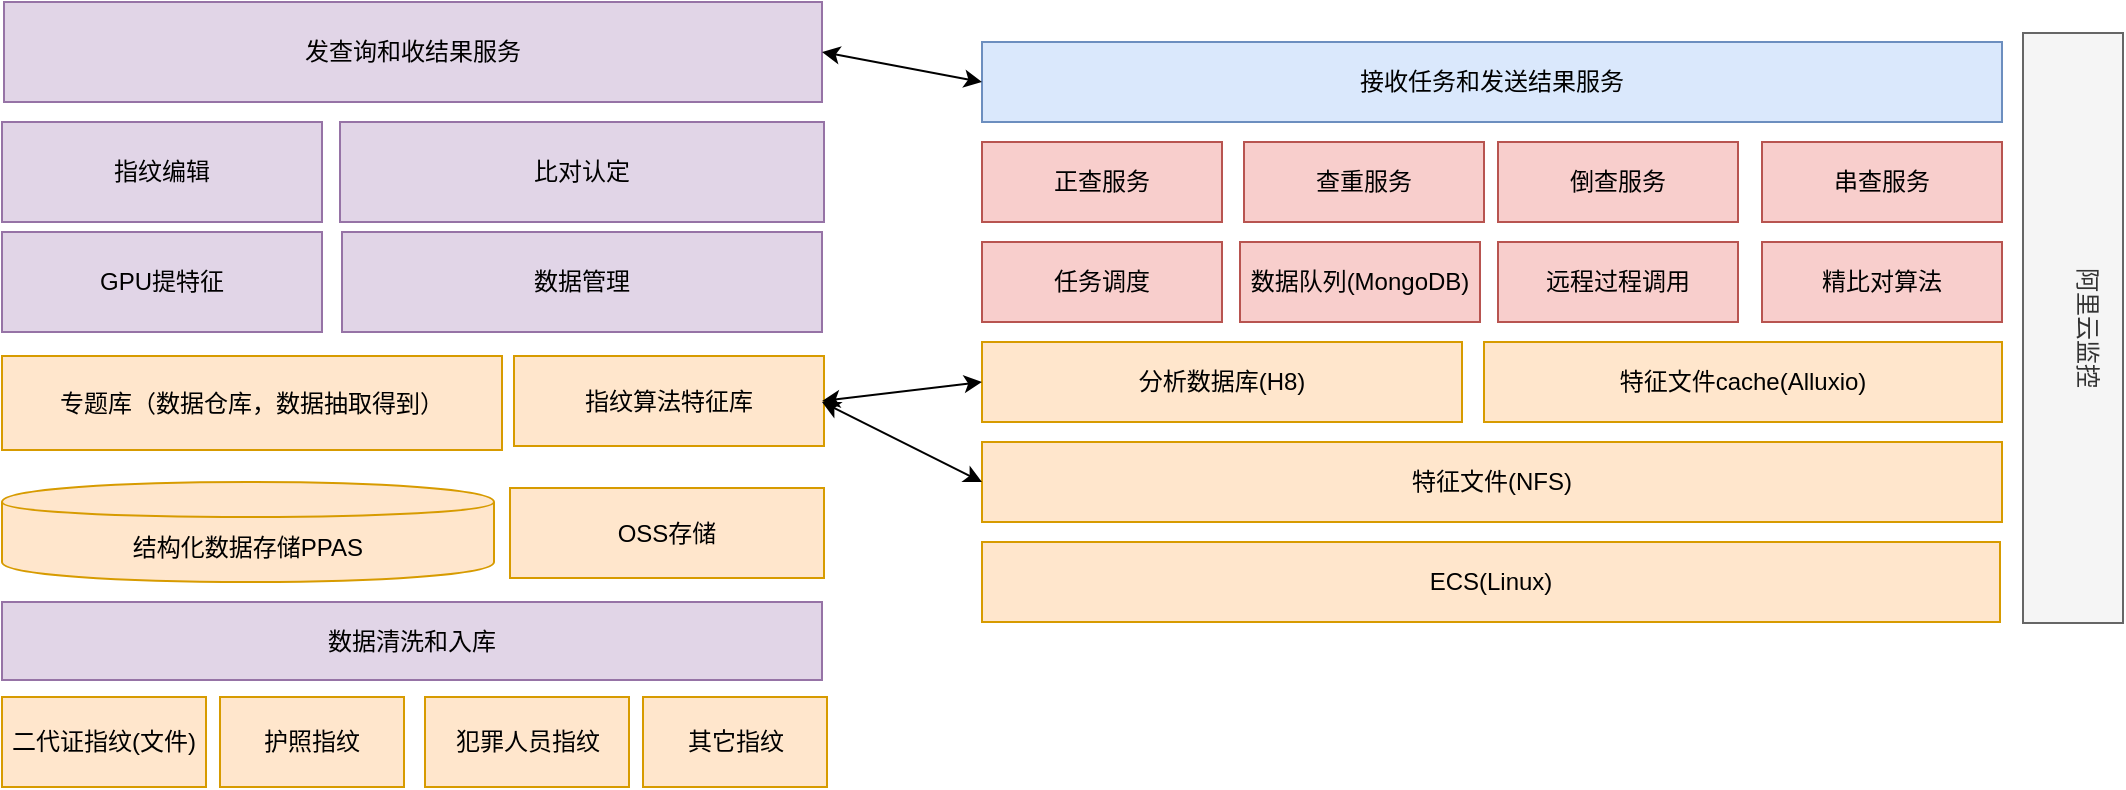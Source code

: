 <mxfile version="10.6.7" type="github"><diagram id="0JF_6vcvVq2uVW6Ly7bd" name="Page-1"><mxGraphModel dx="758" dy="414" grid="1" gridSize="10" guides="1" tooltips="1" connect="1" arrows="1" fold="1" page="1" pageScale="1" pageWidth="1169" pageHeight="1654" math="0" shadow="0"><root><mxCell id="0"/><mxCell id="1" parent="0"/><mxCell id="u5JKlpqk_BJtgDLQV8ew-1" value="ECS(Linux)" style="rounded=0;whiteSpace=wrap;html=1;fillColor=#ffe6cc;strokeColor=#d79b00;" parent="1" vertex="1"><mxGeometry x="630" y="760" width="509" height="40" as="geometry"/></mxCell><mxCell id="u5JKlpqk_BJtgDLQV8ew-8" value="任务调度" style="rounded=0;whiteSpace=wrap;html=1;fillColor=#f8cecc;strokeColor=#b85450;" parent="1" vertex="1"><mxGeometry x="630" y="610" width="120" height="40" as="geometry"/></mxCell><mxCell id="u5JKlpqk_BJtgDLQV8ew-9" value="特征文件(NFS)" style="rounded=0;whiteSpace=wrap;html=1;fillColor=#ffe6cc;strokeColor=#d79b00;" parent="1" vertex="1"><mxGeometry x="630" y="710" width="510" height="40" as="geometry"/></mxCell><mxCell id="u5JKlpqk_BJtgDLQV8ew-13" value="数据管理" style="rounded=0;whiteSpace=wrap;html=1;fillColor=#e1d5e7;strokeColor=#9673a6;" parent="1" vertex="1"><mxGeometry x="310" y="605" width="240" height="50" as="geometry"/></mxCell><mxCell id="u5JKlpqk_BJtgDLQV8ew-14" value="接收任务和发送结果服务" style="rounded=0;whiteSpace=wrap;html=1;fillColor=#dae8fc;strokeColor=#6c8ebf;" parent="1" vertex="1"><mxGeometry x="630" y="510" width="510" height="40" as="geometry"/></mxCell><mxCell id="u5JKlpqk_BJtgDLQV8ew-16" value="阿里云监控&lt;br&gt;&lt;br&gt;" style="rounded=0;whiteSpace=wrap;html=1;rotation=90;fillColor=#f5f5f5;strokeColor=#666666;fontColor=#333333;" parent="1" vertex="1"><mxGeometry x="1028" y="628" width="295" height="50" as="geometry"/></mxCell><mxCell id="u5JKlpqk_BJtgDLQV8ew-18" value="指纹编辑" style="rounded=0;whiteSpace=wrap;html=1;fillColor=#e1d5e7;strokeColor=#9673a6;" parent="1" vertex="1"><mxGeometry x="140" y="550" width="160" height="50" as="geometry"/></mxCell><mxCell id="u5JKlpqk_BJtgDLQV8ew-19" value="比对认定" style="rounded=0;whiteSpace=wrap;html=1;fillColor=#e1d5e7;strokeColor=#9673a6;" parent="1" vertex="1"><mxGeometry x="309" y="550" width="242" height="50" as="geometry"/></mxCell><mxCell id="u5JKlpqk_BJtgDLQV8ew-20" value="GPU提特征" style="rounded=0;whiteSpace=wrap;html=1;fillColor=#e1d5e7;strokeColor=#9673a6;" parent="1" vertex="1"><mxGeometry x="140" y="605" width="160" height="50" as="geometry"/></mxCell><mxCell id="suld9z6TnRazsA1iorUP-1" value="特征文件cache(Alluxio)" style="rounded=0;whiteSpace=wrap;html=1;fillColor=#ffe6cc;strokeColor=#d79b00;" vertex="1" parent="1"><mxGeometry x="881" y="660" width="259" height="40" as="geometry"/></mxCell><mxCell id="suld9z6TnRazsA1iorUP-2" value="结构化数据存储PPAS" style="shape=cylinder;whiteSpace=wrap;html=1;boundedLbl=1;backgroundOutline=1;fillColor=#ffe6cc;strokeColor=#d79b00;" vertex="1" parent="1"><mxGeometry x="140" y="730" width="246" height="50" as="geometry"/></mxCell><mxCell id="suld9z6TnRazsA1iorUP-5" value="OSS存储" style="rounded=0;whiteSpace=wrap;html=1;fillColor=#ffe6cc;strokeColor=#d79b00;" vertex="1" parent="1"><mxGeometry x="394" y="733" width="157" height="45" as="geometry"/></mxCell><mxCell id="suld9z6TnRazsA1iorUP-6" value="分析数据库(H8)" style="rounded=0;whiteSpace=wrap;html=1;fillColor=#ffe6cc;strokeColor=#d79b00;" vertex="1" parent="1"><mxGeometry x="630" y="660" width="240" height="40" as="geometry"/></mxCell><mxCell id="suld9z6TnRazsA1iorUP-9" value="专题库（数据仓库，数据抽取得到）" style="rounded=0;whiteSpace=wrap;html=1;fillColor=#ffe6cc;strokeColor=#d79b00;" vertex="1" parent="1"><mxGeometry x="140" y="667" width="250" height="47" as="geometry"/></mxCell><mxCell id="suld9z6TnRazsA1iorUP-12" value="数据队列(MongoDB)" style="rounded=0;whiteSpace=wrap;html=1;fillColor=#f8cecc;strokeColor=#b85450;" vertex="1" parent="1"><mxGeometry x="759" y="610" width="120" height="40" as="geometry"/></mxCell><mxCell id="suld9z6TnRazsA1iorUP-13" value="远程过程调用" style="rounded=0;whiteSpace=wrap;html=1;fillColor=#f8cecc;strokeColor=#b85450;" vertex="1" parent="1"><mxGeometry x="888" y="610" width="120" height="40" as="geometry"/></mxCell><mxCell id="suld9z6TnRazsA1iorUP-14" value="精比对算法" style="rounded=0;whiteSpace=wrap;html=1;fillColor=#f8cecc;strokeColor=#b85450;" vertex="1" parent="1"><mxGeometry x="1020" y="610" width="120" height="40" as="geometry"/></mxCell><mxCell id="suld9z6TnRazsA1iorUP-17" value="正查服务" style="rounded=0;whiteSpace=wrap;html=1;fillColor=#f8cecc;strokeColor=#b85450;" vertex="1" parent="1"><mxGeometry x="630" y="560" width="120" height="40" as="geometry"/></mxCell><mxCell id="suld9z6TnRazsA1iorUP-18" value="查重服务" style="rounded=0;whiteSpace=wrap;html=1;fillColor=#f8cecc;strokeColor=#b85450;" vertex="1" parent="1"><mxGeometry x="761" y="560" width="120" height="40" as="geometry"/></mxCell><mxCell id="suld9z6TnRazsA1iorUP-19" value="倒查服务" style="rounded=0;whiteSpace=wrap;html=1;fillColor=#f8cecc;strokeColor=#b85450;" vertex="1" parent="1"><mxGeometry x="888" y="560" width="120" height="40" as="geometry"/></mxCell><mxCell id="suld9z6TnRazsA1iorUP-20" value="串查服务" style="rounded=0;whiteSpace=wrap;html=1;fillColor=#f8cecc;strokeColor=#b85450;" vertex="1" parent="1"><mxGeometry x="1020" y="560" width="120" height="40" as="geometry"/></mxCell><mxCell id="suld9z6TnRazsA1iorUP-21" value="发查询和收结果服务" style="rounded=0;whiteSpace=wrap;html=1;fillColor=#e1d5e7;strokeColor=#9673a6;" vertex="1" parent="1"><mxGeometry x="141" y="490" width="409" height="50" as="geometry"/></mxCell><mxCell id="suld9z6TnRazsA1iorUP-22" value="" style="endArrow=classic;startArrow=classic;html=1;entryX=0;entryY=0.5;entryDx=0;entryDy=0;exitX=1;exitY=0.5;exitDx=0;exitDy=0;" edge="1" parent="1" source="suld9z6TnRazsA1iorUP-21" target="u5JKlpqk_BJtgDLQV8ew-14"><mxGeometry width="50" height="50" relative="1" as="geometry"><mxPoint x="520" y="550" as="sourcePoint"/><mxPoint x="570" y="500" as="targetPoint"/></mxGeometry></mxCell><mxCell id="suld9z6TnRazsA1iorUP-23" value="二代证指纹(文件)" style="rounded=0;whiteSpace=wrap;html=1;fillColor=#ffe6cc;strokeColor=#d79b00;" vertex="1" parent="1"><mxGeometry x="140" y="837.5" width="102" height="45" as="geometry"/></mxCell><mxCell id="suld9z6TnRazsA1iorUP-24" value="护照指纹" style="rounded=0;whiteSpace=wrap;html=1;fillColor=#ffe6cc;strokeColor=#d79b00;" vertex="1" parent="1"><mxGeometry x="249" y="837.5" width="92" height="45" as="geometry"/></mxCell><mxCell id="suld9z6TnRazsA1iorUP-25" value="犯罪人员指纹" style="rounded=0;whiteSpace=wrap;html=1;fillColor=#ffe6cc;strokeColor=#d79b00;" vertex="1" parent="1"><mxGeometry x="351.5" y="837.5" width="102" height="45" as="geometry"/></mxCell><mxCell id="suld9z6TnRazsA1iorUP-26" value="其它指纹" style="rounded=0;whiteSpace=wrap;html=1;fillColor=#ffe6cc;strokeColor=#d79b00;" vertex="1" parent="1"><mxGeometry x="460.5" y="837.5" width="92" height="45" as="geometry"/></mxCell><mxCell id="suld9z6TnRazsA1iorUP-27" value="数据清洗和入库" style="rounded=0;whiteSpace=wrap;html=1;fillColor=#e1d5e7;strokeColor=#9673a6;" vertex="1" parent="1"><mxGeometry x="140" y="790" width="410" height="39" as="geometry"/></mxCell><mxCell id="suld9z6TnRazsA1iorUP-28" value="指纹算法特征库" style="rounded=0;whiteSpace=wrap;html=1;fillColor=#ffe6cc;strokeColor=#d79b00;" vertex="1" parent="1"><mxGeometry x="396" y="667" width="155" height="45" as="geometry"/></mxCell><mxCell id="suld9z6TnRazsA1iorUP-29" value="" style="endArrow=classic;startArrow=classic;html=1;entryX=0;entryY=0.5;entryDx=0;entryDy=0;" edge="1" parent="1" target="suld9z6TnRazsA1iorUP-6"><mxGeometry width="50" height="50" relative="1" as="geometry"><mxPoint x="550" y="689.5" as="sourcePoint"/><mxPoint x="600" y="639.5" as="targetPoint"/></mxGeometry></mxCell><mxCell id="suld9z6TnRazsA1iorUP-30" value="" style="endArrow=classic;startArrow=classic;html=1;entryX=0;entryY=0.5;entryDx=0;entryDy=0;" edge="1" parent="1" target="u5JKlpqk_BJtgDLQV8ew-9"><mxGeometry width="50" height="50" relative="1" as="geometry"><mxPoint x="550" y="690" as="sourcePoint"/><mxPoint x="600" y="650" as="targetPoint"/></mxGeometry></mxCell></root></mxGraphModel></diagram></mxfile>